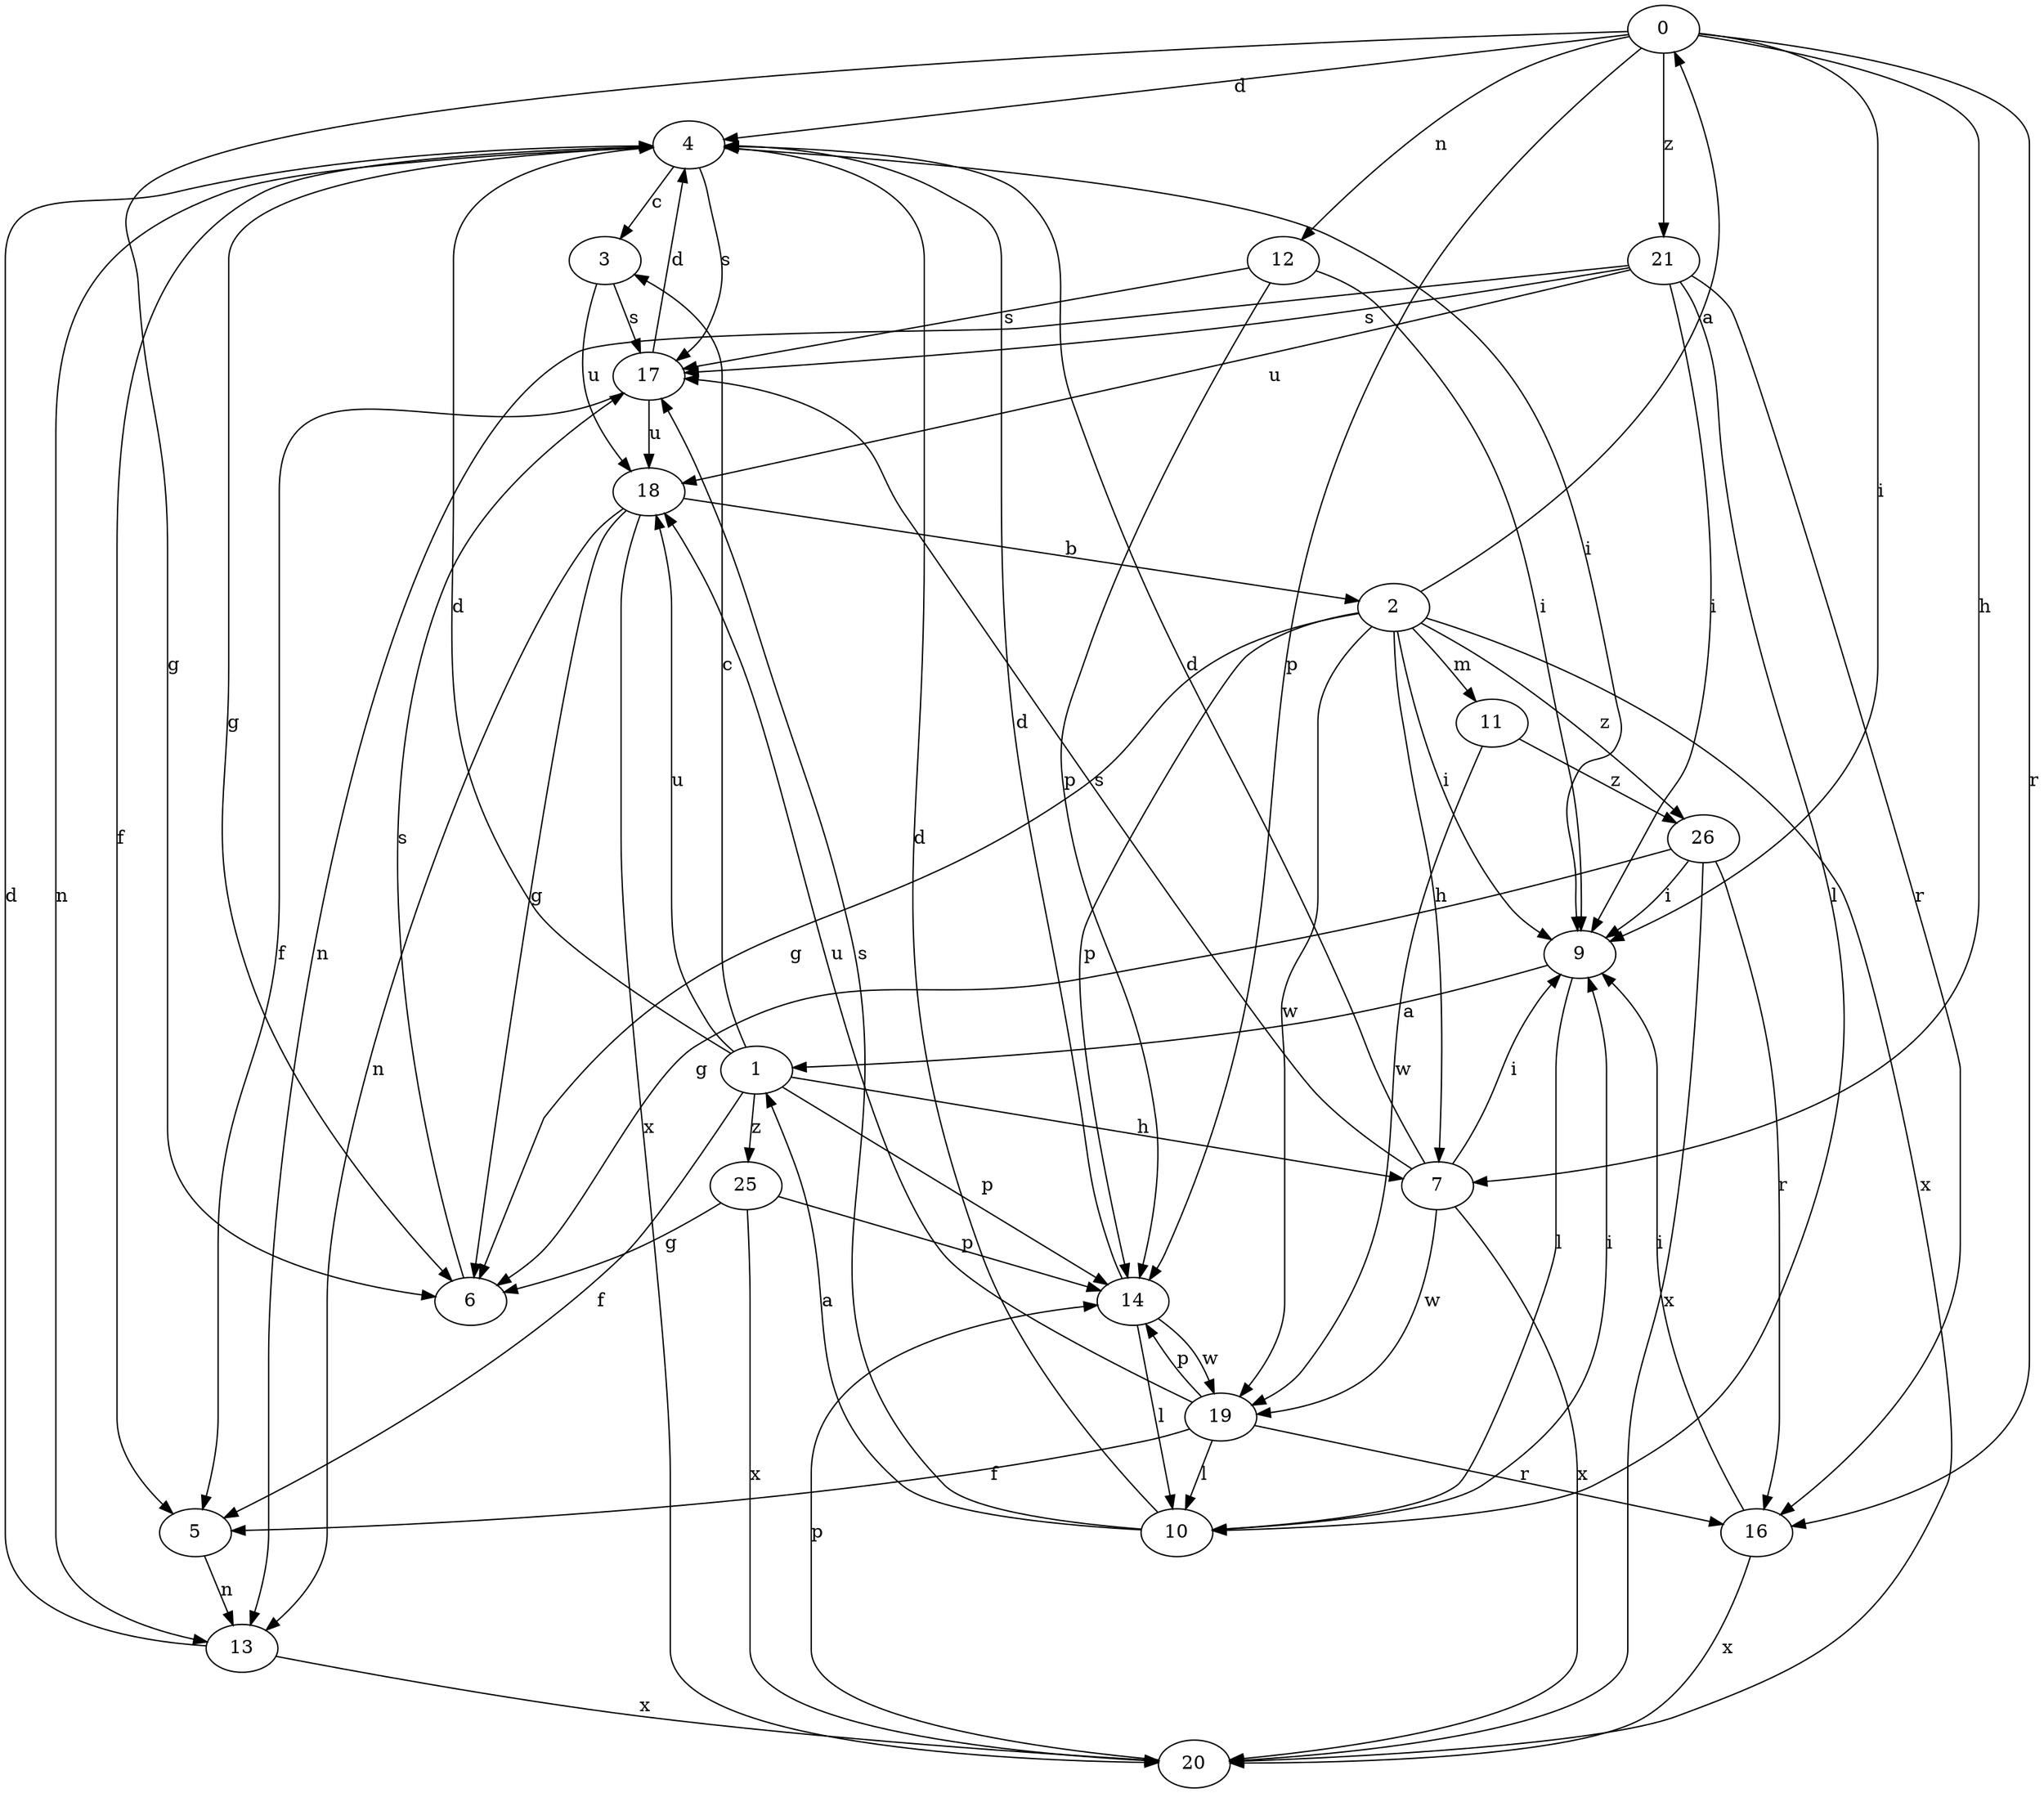 strict digraph  {
0;
1;
2;
3;
4;
5;
6;
7;
9;
10;
11;
12;
13;
14;
16;
17;
18;
19;
20;
21;
25;
26;
0 -> 4  [label=d];
0 -> 6  [label=g];
0 -> 7  [label=h];
0 -> 9  [label=i];
0 -> 12  [label=n];
0 -> 14  [label=p];
0 -> 16  [label=r];
0 -> 21  [label=z];
1 -> 3  [label=c];
1 -> 4  [label=d];
1 -> 5  [label=f];
1 -> 7  [label=h];
1 -> 14  [label=p];
1 -> 18  [label=u];
1 -> 25  [label=z];
2 -> 0  [label=a];
2 -> 6  [label=g];
2 -> 7  [label=h];
2 -> 9  [label=i];
2 -> 11  [label=m];
2 -> 14  [label=p];
2 -> 19  [label=w];
2 -> 20  [label=x];
2 -> 26  [label=z];
3 -> 17  [label=s];
3 -> 18  [label=u];
4 -> 3  [label=c];
4 -> 5  [label=f];
4 -> 6  [label=g];
4 -> 9  [label=i];
4 -> 13  [label=n];
4 -> 17  [label=s];
5 -> 13  [label=n];
6 -> 17  [label=s];
7 -> 4  [label=d];
7 -> 9  [label=i];
7 -> 17  [label=s];
7 -> 19  [label=w];
7 -> 20  [label=x];
9 -> 1  [label=a];
9 -> 10  [label=l];
10 -> 1  [label=a];
10 -> 4  [label=d];
10 -> 9  [label=i];
10 -> 17  [label=s];
11 -> 19  [label=w];
11 -> 26  [label=z];
12 -> 9  [label=i];
12 -> 14  [label=p];
12 -> 17  [label=s];
13 -> 4  [label=d];
13 -> 20  [label=x];
14 -> 4  [label=d];
14 -> 10  [label=l];
14 -> 19  [label=w];
16 -> 9  [label=i];
16 -> 20  [label=x];
17 -> 4  [label=d];
17 -> 5  [label=f];
17 -> 18  [label=u];
18 -> 2  [label=b];
18 -> 6  [label=g];
18 -> 13  [label=n];
18 -> 20  [label=x];
19 -> 5  [label=f];
19 -> 10  [label=l];
19 -> 14  [label=p];
19 -> 16  [label=r];
19 -> 18  [label=u];
20 -> 14  [label=p];
21 -> 9  [label=i];
21 -> 10  [label=l];
21 -> 13  [label=n];
21 -> 16  [label=r];
21 -> 17  [label=s];
21 -> 18  [label=u];
25 -> 6  [label=g];
25 -> 14  [label=p];
25 -> 20  [label=x];
26 -> 6  [label=g];
26 -> 9  [label=i];
26 -> 16  [label=r];
26 -> 20  [label=x];
}
